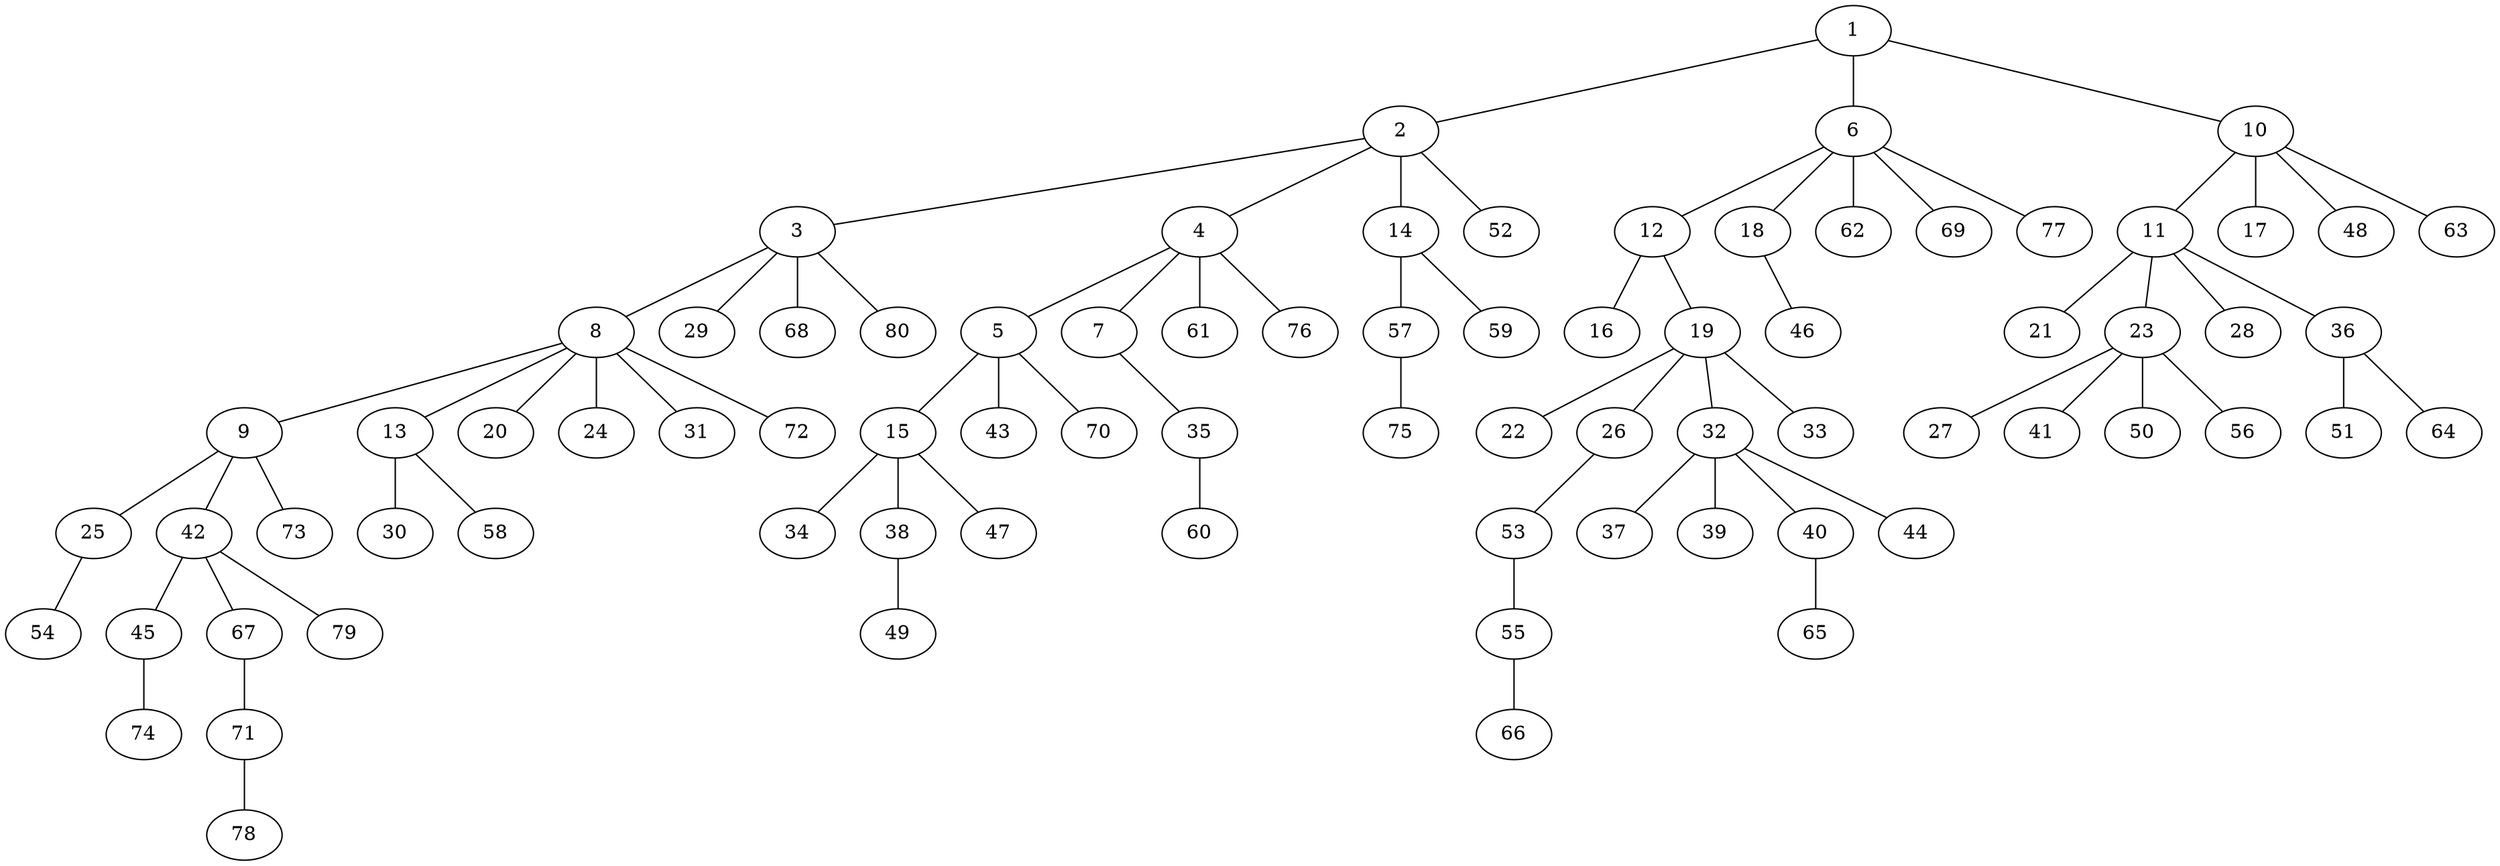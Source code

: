 graph graphname {1--2
1--6
1--10
2--3
2--4
2--14
2--52
3--8
3--29
3--68
3--80
4--5
4--7
4--61
4--76
5--15
5--43
5--70
6--12
6--18
6--62
6--69
6--77
7--35
8--9
8--13
8--20
8--24
8--31
8--72
9--25
9--42
9--73
10--11
10--17
10--48
10--63
11--21
11--23
11--28
11--36
12--16
12--19
13--30
13--58
14--57
14--59
15--34
15--38
15--47
18--46
19--22
19--26
19--32
19--33
23--27
23--41
23--50
23--56
25--54
26--53
32--37
32--39
32--40
32--44
35--60
36--51
36--64
38--49
40--65
42--45
42--67
42--79
45--74
53--55
55--66
57--75
67--71
71--78
}
